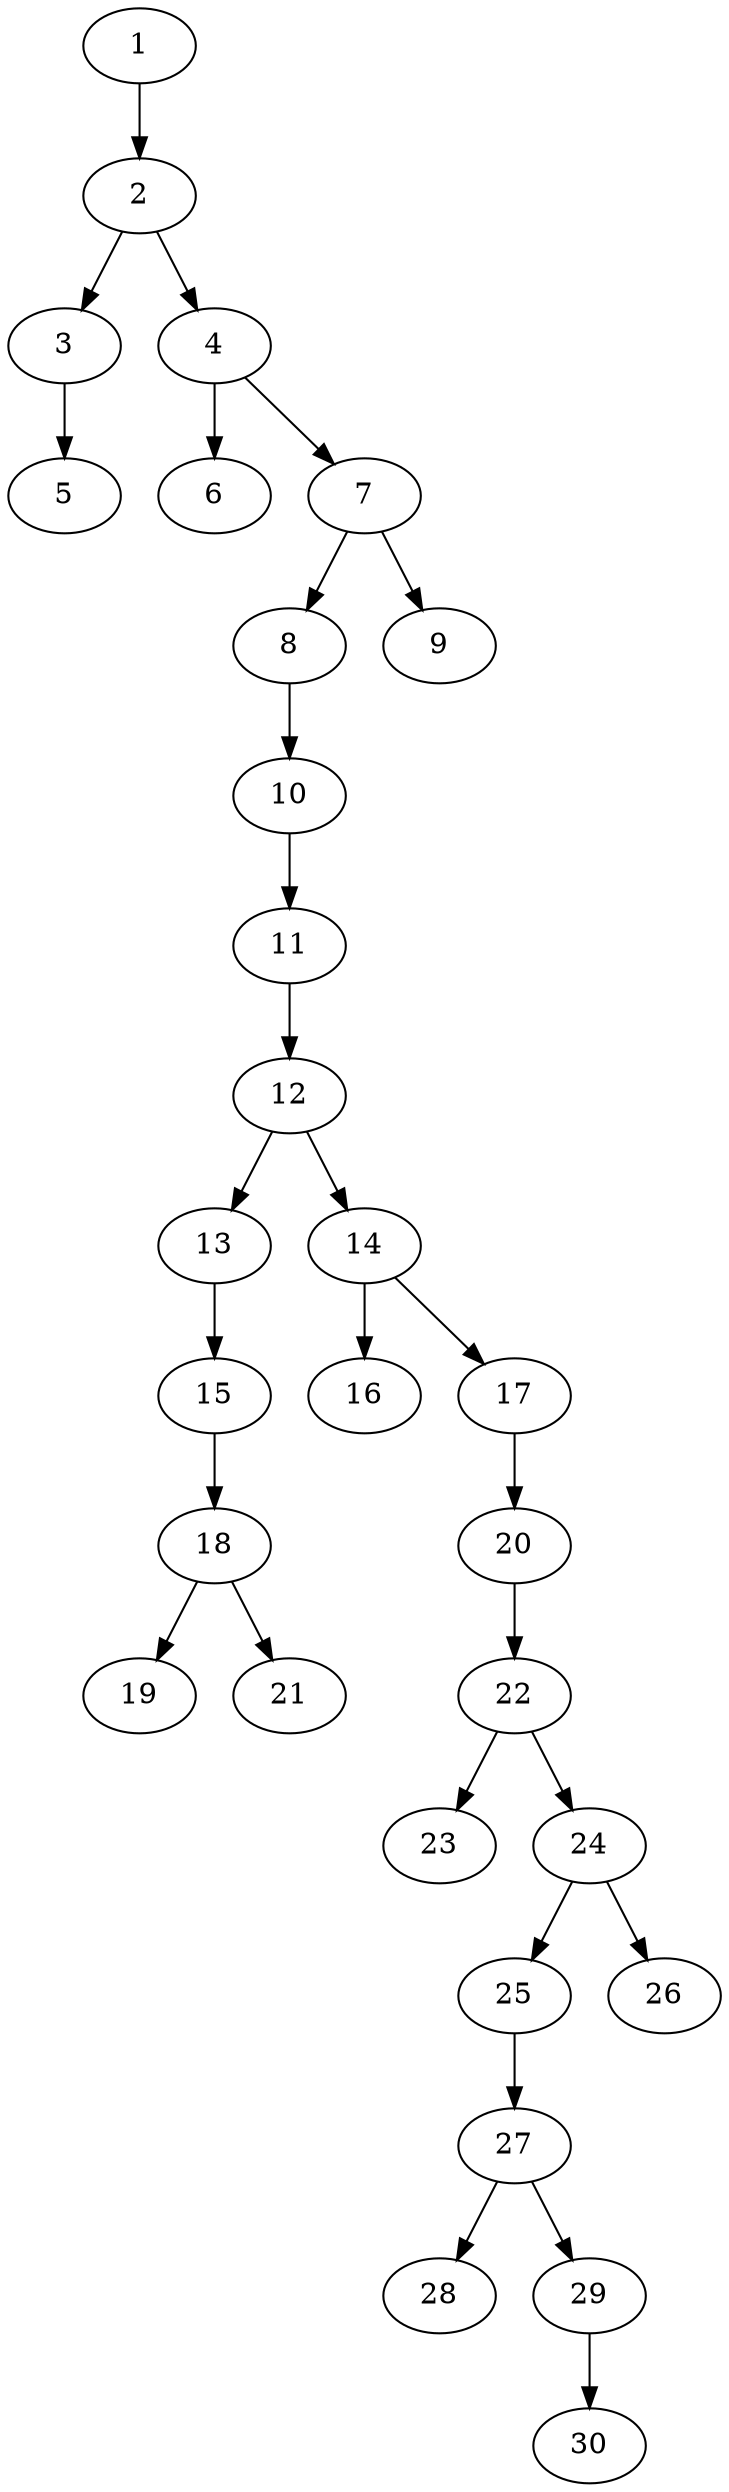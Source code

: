 // DAG automatically generated by daggen at Wed Apr 12 12:20:45 2017
// ./daggen --dot -n 30 --jump=3 --fat=0.2 --regularity=0.8 --density=0.2 
digraph G {
  1 [size="62590957320", alpha="0.02"]
  1 -> 2 [size ="134217728"]
  2 [size="7257119118", alpha="0.16"]
  2 -> 3 [size ="134217728"]
  2 -> 4 [size ="134217728"]
  3 [size="782757789696", alpha="0.03"]
  3 -> 5 [size ="679477248"]
  4 [size="279518815283", alpha="0.03"]
  4 -> 6 [size ="301989888"]
  4 -> 7 [size ="301989888"]
  5 [size="194428970592", alpha="0.13"]
  6 [size="21426488417", alpha="0.03"]
  7 [size="22628243348", alpha="0.14"]
  7 -> 8 [size ="536870912"]
  7 -> 9 [size ="536870912"]
  8 [size="231928233984", alpha="0.14"]
  8 -> 10 [size ="301989888"]
  9 [size="17737999612", alpha="0.09"]
  10 [size="28703750215", alpha="0.18"]
  10 -> 11 [size ="33554432"]
  11 [size="420912118276", alpha="0.05"]
  11 -> 12 [size ="536870912"]
  12 [size="38957052166", alpha="0.04"]
  12 -> 13 [size ="838860800"]
  12 -> 14 [size ="838860800"]
  13 [size="6213722833", alpha="0.05"]
  13 -> 15 [size ="411041792"]
  14 [size="17081857697", alpha="0.12"]
  14 -> 16 [size ="838860800"]
  14 -> 17 [size ="838860800"]
  15 [size="782757789696", alpha="0.06"]
  15 -> 18 [size ="679477248"]
  16 [size="28991029248", alpha="0.05"]
  17 [size="8589934592", alpha="0.04"]
  17 -> 20 [size ="33554432"]
  18 [size="134217728000", alpha="0.04"]
  18 -> 19 [size ="209715200"]
  18 -> 21 [size ="209715200"]
  19 [size="68719476736", alpha="0.04"]
  20 [size="782757789696", alpha="0.10"]
  20 -> 22 [size ="679477248"]
  21 [size="436209135197", alpha="0.17"]
  22 [size="82173568844", alpha="0.05"]
  22 -> 23 [size ="209715200"]
  22 -> 24 [size ="209715200"]
  23 [size="247851468393", alpha="0.09"]
  24 [size="231928233984", alpha="0.12"]
  24 -> 25 [size ="301989888"]
  24 -> 26 [size ="301989888"]
  25 [size="8527790851", alpha="0.17"]
  25 -> 27 [size ="301989888"]
  26 [size="7867620030", alpha="0.11"]
  27 [size="25545543625", alpha="0.19"]
  27 -> 28 [size ="33554432"]
  27 -> 29 [size ="33554432"]
  28 [size="43210197516", alpha="0.05"]
  29 [size="2186138963", alpha="0.15"]
  29 -> 30 [size ="134217728"]
  30 [size="68719476736", alpha="0.13"]
}
